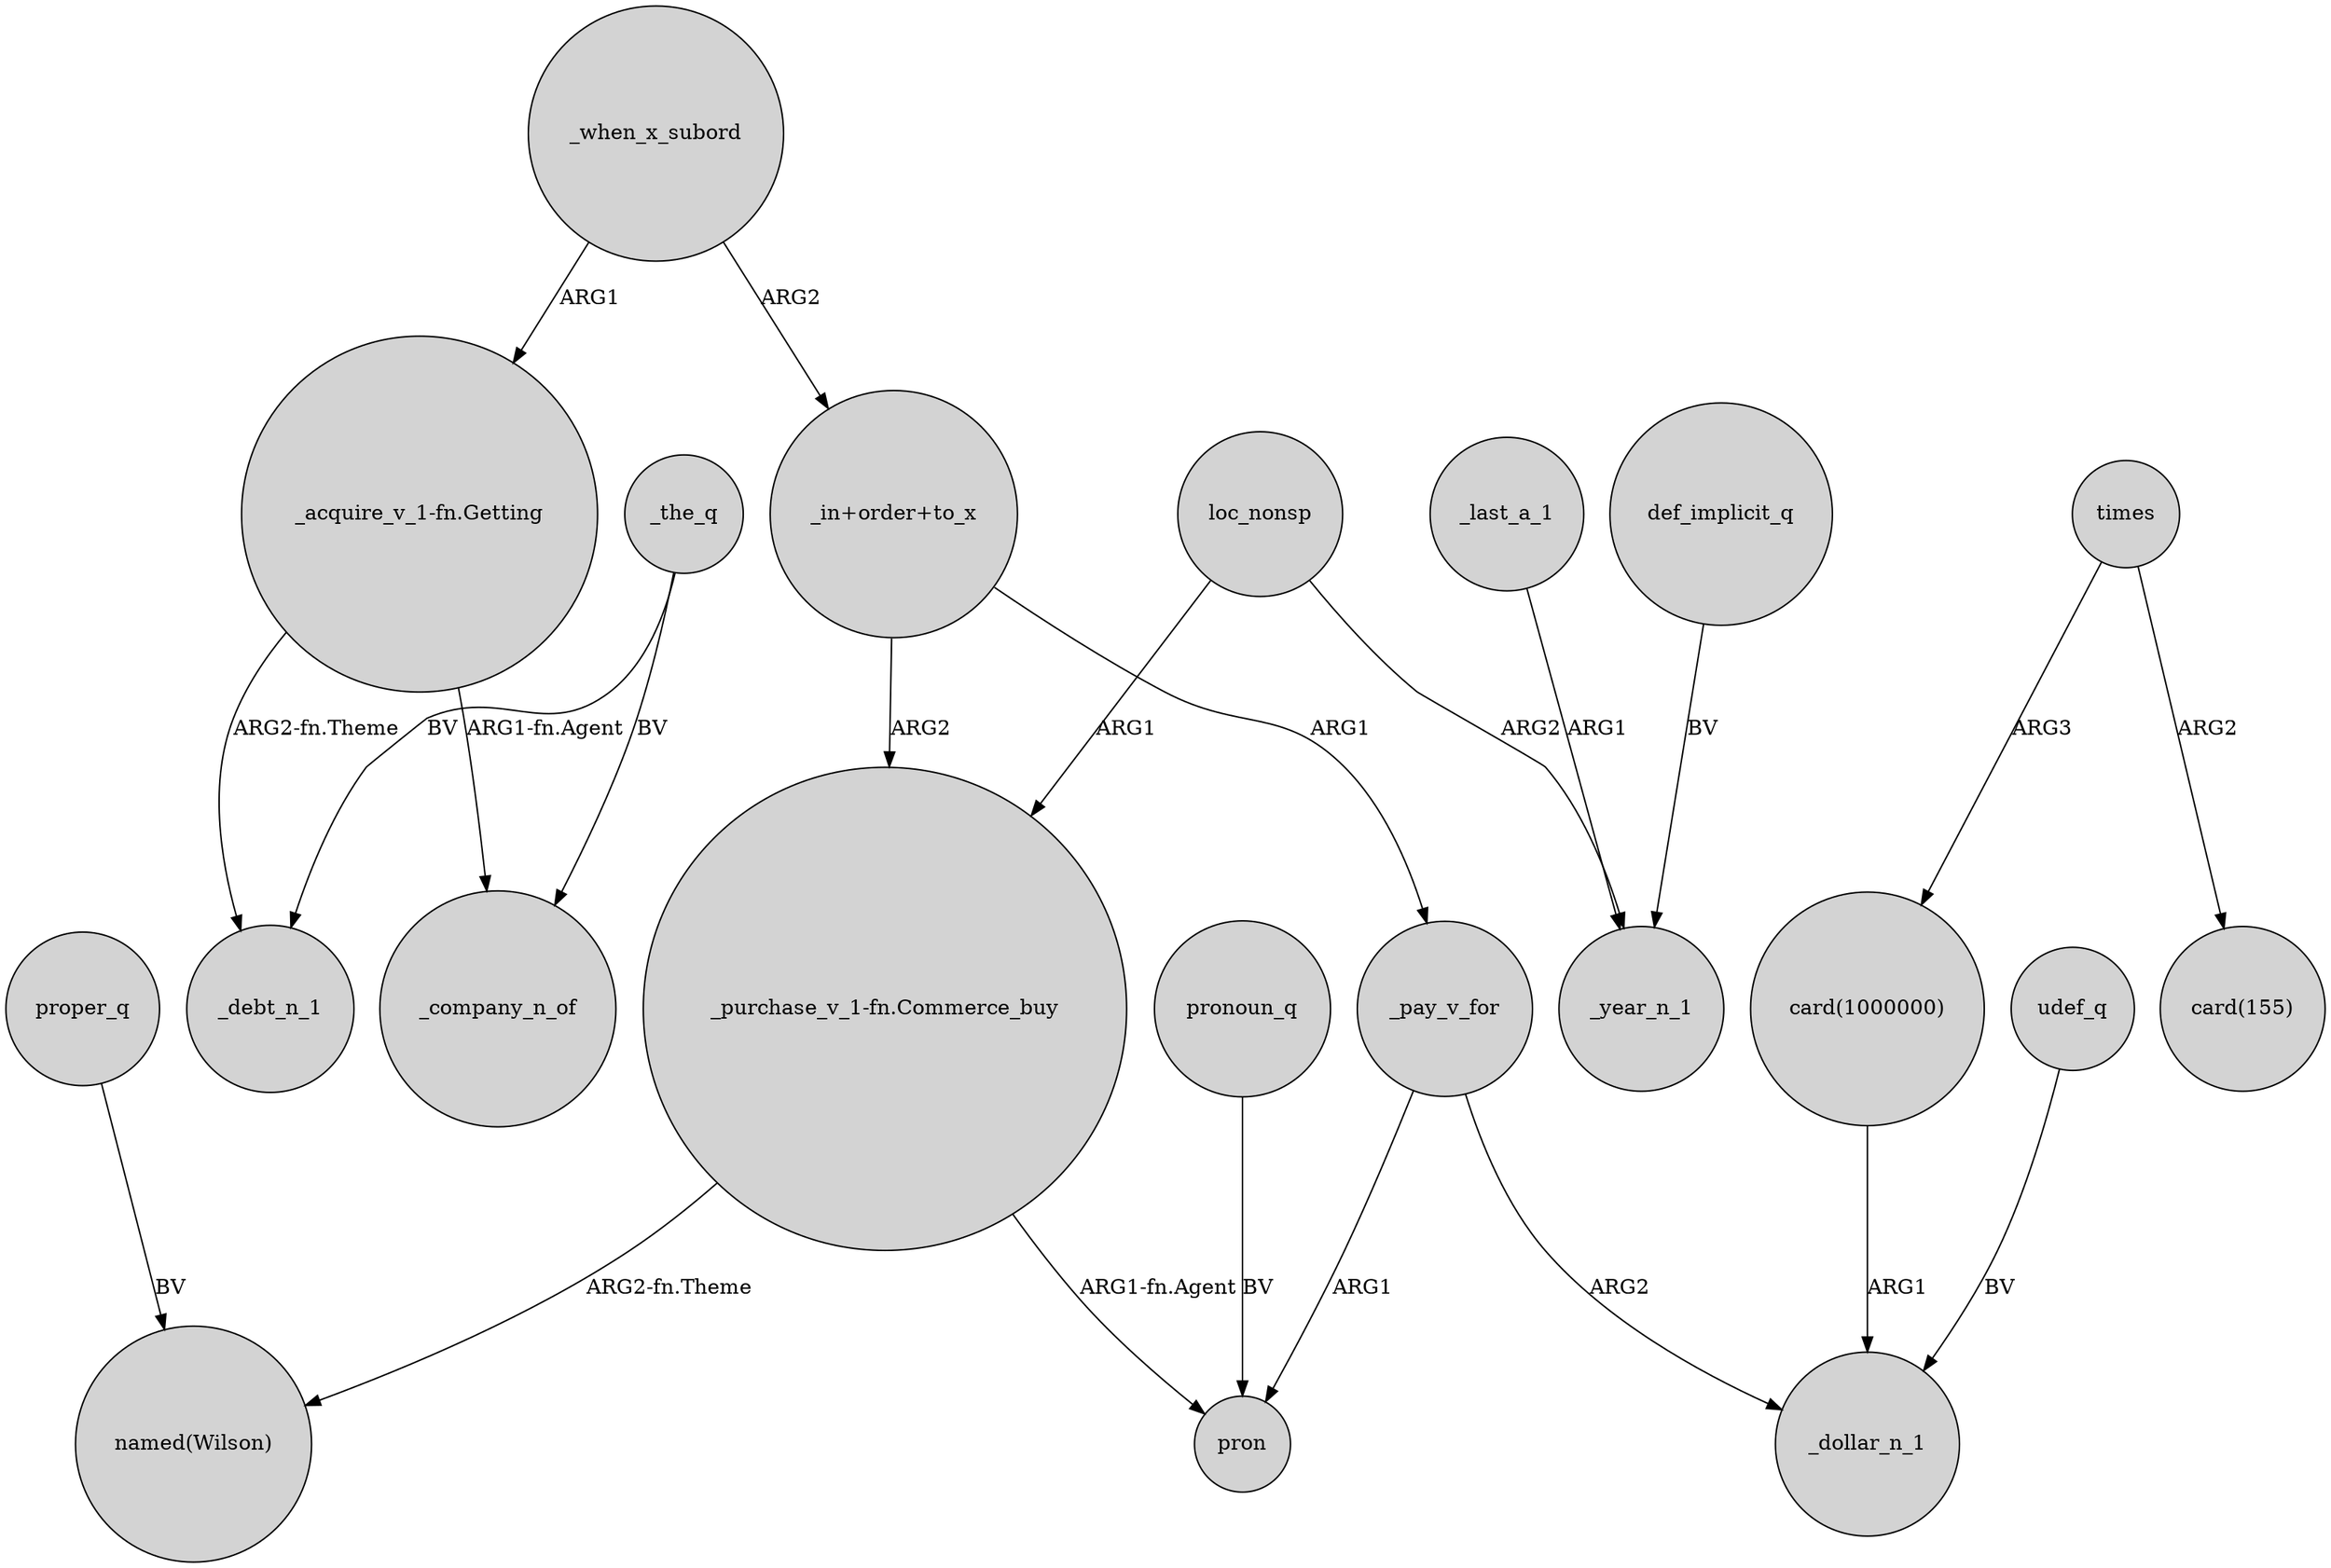 digraph {
	node [shape=circle style=filled]
	"card(1000000)" -> _dollar_n_1 [label=ARG1]
	times -> "card(155)" [label=ARG2]
	"_acquire_v_1-fn.Getting" -> _debt_n_1 [label="ARG2-fn.Theme"]
	proper_q -> "named(Wilson)" [label=BV]
	def_implicit_q -> _year_n_1 [label=BV]
	_when_x_subord -> "_acquire_v_1-fn.Getting" [label=ARG1]
	"_acquire_v_1-fn.Getting" -> _company_n_of [label="ARG1-fn.Agent"]
	_pay_v_for -> pron [label=ARG1]
	_pay_v_for -> _dollar_n_1 [label=ARG2]
	_the_q -> _company_n_of [label=BV]
	"_purchase_v_1-fn.Commerce_buy" -> pron [label="ARG1-fn.Agent"]
	pronoun_q -> pron [label=BV]
	"_in+order+to_x" -> _pay_v_for [label=ARG1]
	times -> "card(1000000)" [label=ARG3]
	"_in+order+to_x" -> "_purchase_v_1-fn.Commerce_buy" [label=ARG2]
	loc_nonsp -> "_purchase_v_1-fn.Commerce_buy" [label=ARG1]
	loc_nonsp -> _year_n_1 [label=ARG2]
	_last_a_1 -> _year_n_1 [label=ARG1]
	"_purchase_v_1-fn.Commerce_buy" -> "named(Wilson)" [label="ARG2-fn.Theme"]
	_when_x_subord -> "_in+order+to_x" [label=ARG2]
	_the_q -> _debt_n_1 [label=BV]
	udef_q -> _dollar_n_1 [label=BV]
}

